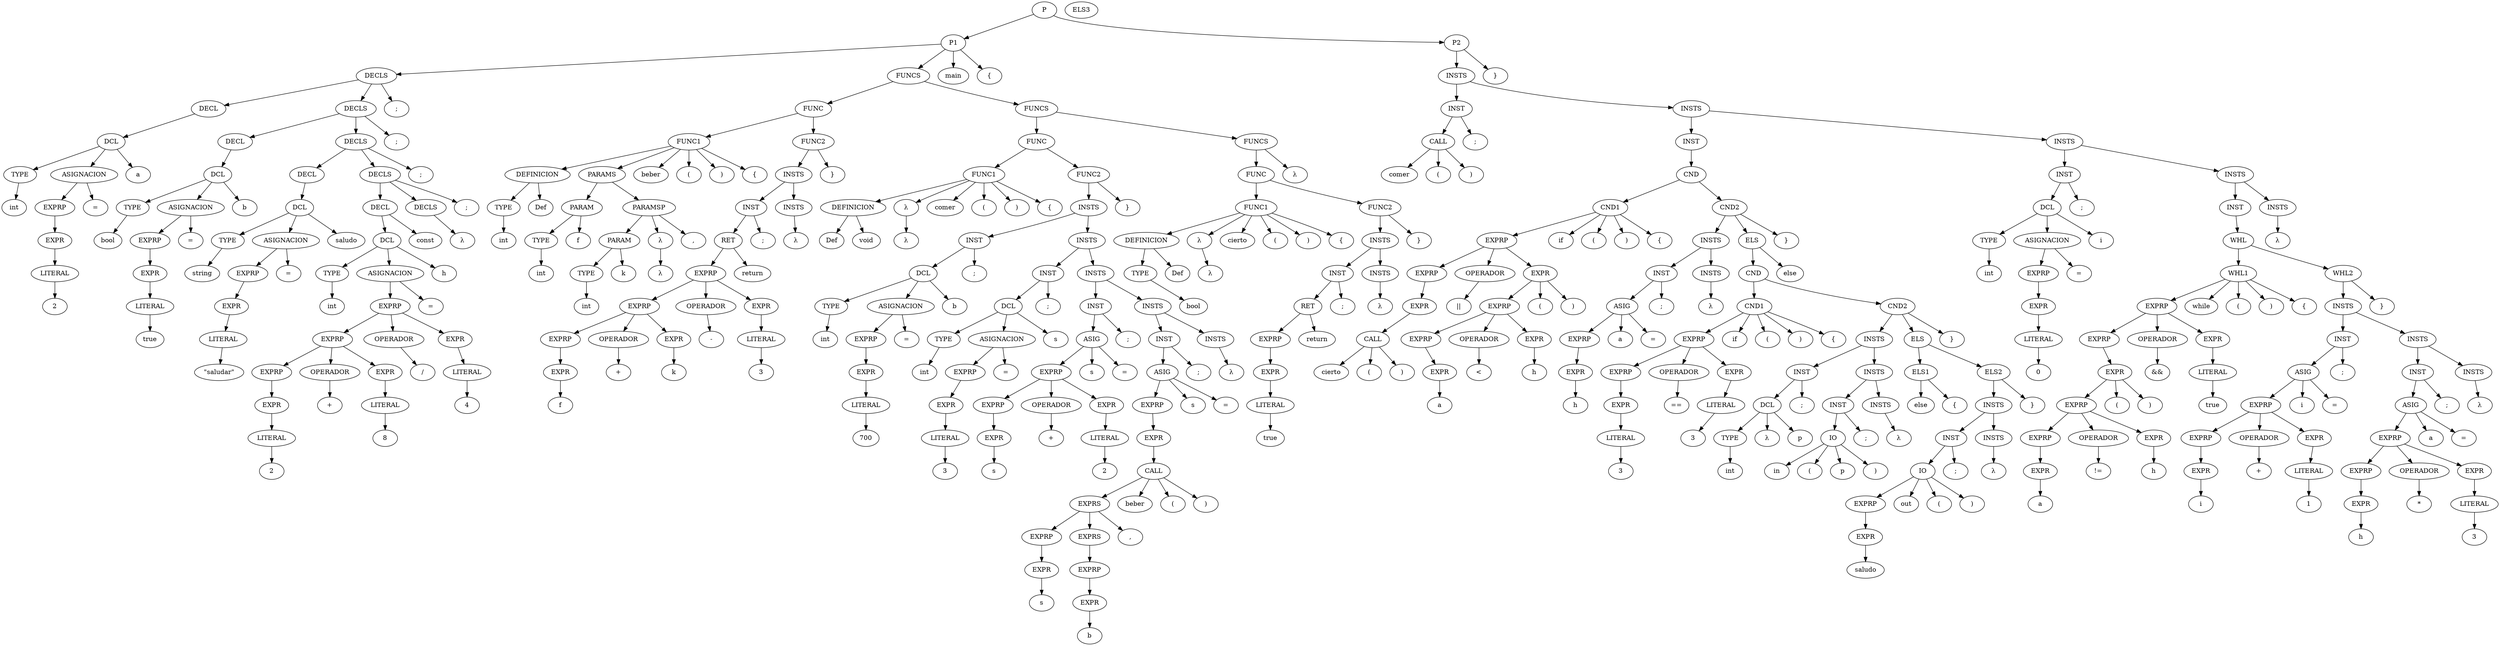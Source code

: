 strict digraph G {
  s1458 [ label="TYPE" ];
  s1459 [ label="int" ];
  s1460 [ label="LITERAL" ];
  s1461 [ label="2" ];
  s1462 [ label="EXPR" ];
  s1463 [ label="EXPRP" ];
  s1464 [ label="ASIGNACION" ];
  s1465 [ label="=" ];
  s1466 [ label="DCL" ];
  s1467 [ label="a" ];
  s1468 [ label="DECL" ];
  s1469 [ label="TYPE" ];
  s1470 [ label="bool" ];
  s1471 [ label="LITERAL" ];
  s1472 [ label="true" ];
  s1473 [ label="EXPR" ];
  s1474 [ label="EXPRP" ];
  s1475 [ label="ASIGNACION" ];
  s1476 [ label="=" ];
  s1477 [ label="DCL" ];
  s1478 [ label="b" ];
  s1479 [ label="DECL" ];
  s1480 [ label="TYPE" ];
  s1481 [ label="string" ];
  s1482 [ label="LITERAL" ];
  s1483 [ label="\"saludar\"" ];
  s1484 [ label="EXPR" ];
  s1485 [ label="EXPRP" ];
  s1486 [ label="ASIGNACION" ];
  s1487 [ label="=" ];
  s1488 [ label="DCL" ];
  s1489 [ label="saludo" ];
  s1490 [ label="DECL" ];
  s1491 [ label="TYPE" ];
  s1492 [ label="int" ];
  s1493 [ label="LITERAL" ];
  s1494 [ label="2" ];
  s1495 [ label="EXPR" ];
  s1496 [ label="EXPRP" ];
  s1497 [ label="OPERADOR" ];
  s1498 [ label="+" ];
  s1499 [ label="LITERAL" ];
  s1500 [ label="8" ];
  s1501 [ label="EXPR" ];
  s1502 [ label="EXPRP" ];
  s1503 [ label="OPERADOR" ];
  s1504 [ label="/" ];
  s1505 [ label="LITERAL" ];
  s1506 [ label="4" ];
  s1507 [ label="EXPR" ];
  s1508 [ label="EXPRP" ];
  s1509 [ label="ASIGNACION" ];
  s1510 [ label="=" ];
  s1511 [ label="DCL" ];
  s1512 [ label="h" ];
  s1513 [ label="DECL" ];
  s1514 [ label="const" ];
  s1515 [ label="DECLS" ];
  s1516 [ label="λ" ];
  s1517 [ label="DECLS" ];
  s1518 [ label=";" ];
  s1519 [ label="DECLS" ];
  s1520 [ label=";" ];
  s1521 [ label="DECLS" ];
  s1522 [ label=";" ];
  s1523 [ label="DECLS" ];
  s1524 [ label=";" ];
  s1525 [ label="TYPE" ];
  s1526 [ label="int" ];
  s1527 [ label="DEFINICION" ];
  s1528 [ label="Def" ];
  s1529 [ label="TYPE" ];
  s1530 [ label="int" ];
  s1531 [ label="PARAM" ];
  s1532 [ label="f" ];
  s1533 [ label="TYPE" ];
  s1534 [ label="int" ];
  s1535 [ label="PARAM" ];
  s1536 [ label="k" ];
  s1537 [ label="λ" ];
  s1538 [ label="λ" ];
  s1539 [ label="PARAMSP" ];
  s1540 [ label="," ];
  s1541 [ label="PARAMS" ];
  s1542 [ label="FUNC1" ];
  s1543 [ label="beber" ];
  s1544 [ label="(" ];
  s1545 [ label=")" ];
  s1546 [ label="{" ];
  s1547 [ label="EXPR" ];
  s1548 [ label="f" ];
  s1549 [ label="EXPRP" ];
  s1550 [ label="OPERADOR" ];
  s1551 [ label="+" ];
  s1552 [ label="EXPR" ];
  s1553 [ label="k" ];
  s1554 [ label="EXPRP" ];
  s1555 [ label="OPERADOR" ];
  s1556 [ label="-" ];
  s1557 [ label="LITERAL" ];
  s1558 [ label="3" ];
  s1559 [ label="EXPR" ];
  s1560 [ label="EXPRP" ];
  s1561 [ label="RET" ];
  s1562 [ label="return" ];
  s1563 [ label="INST" ];
  s1564 [ label=";" ];
  s1565 [ label="INSTS" ];
  s1566 [ label="λ" ];
  s1567 [ label="INSTS" ];
  s1568 [ label="FUNC2" ];
  s1569 [ label="}" ];
  s1570 [ label="FUNC" ];
  s1571 [ label="DEFINICION" ];
  s1572 [ label="Def" ];
  s1573 [ label="void" ];
  s1574 [ label="λ" ];
  s1575 [ label="λ" ];
  s1576 [ label="FUNC1" ];
  s1577 [ label="comer" ];
  s1578 [ label="(" ];
  s1579 [ label=")" ];
  s1580 [ label="{" ];
  s1581 [ label="TYPE" ];
  s1582 [ label="int" ];
  s1583 [ label="LITERAL" ];
  s1584 [ label="700" ];
  s1585 [ label="EXPR" ];
  s1586 [ label="EXPRP" ];
  s1587 [ label="ASIGNACION" ];
  s1588 [ label="=" ];
  s1589 [ label="DCL" ];
  s1590 [ label="b" ];
  s1591 [ label="INST" ];
  s1592 [ label=";" ];
  s1593 [ label="TYPE" ];
  s1594 [ label="int" ];
  s1595 [ label="LITERAL" ];
  s1596 [ label="3" ];
  s1597 [ label="EXPR" ];
  s1598 [ label="EXPRP" ];
  s1599 [ label="ASIGNACION" ];
  s1600 [ label="=" ];
  s1601 [ label="DCL" ];
  s1602 [ label="s" ];
  s1603 [ label="INST" ];
  s1604 [ label=";" ];
  s1605 [ label="EXPR" ];
  s1606 [ label="s" ];
  s1607 [ label="EXPRP" ];
  s1608 [ label="OPERADOR" ];
  s1609 [ label="+" ];
  s1610 [ label="LITERAL" ];
  s1611 [ label="2" ];
  s1612 [ label="EXPR" ];
  s1613 [ label="EXPRP" ];
  s1614 [ label="ASIG" ];
  s1615 [ label="s" ];
  s1616 [ label="=" ];
  s1617 [ label="INST" ];
  s1618 [ label=";" ];
  s1619 [ label="EXPR" ];
  s1620 [ label="s" ];
  s1621 [ label="EXPRP" ];
  s1622 [ label="EXPR" ];
  s1623 [ label="b" ];
  s1624 [ label="EXPRP" ];
  s1625 [ label="EXPRS" ];
  s1626 [ label="EXPRS" ];
  s1627 [ label="," ];
  s1628 [ label="CALL" ];
  s1629 [ label="beber" ];
  s1630 [ label="(" ];
  s1631 [ label=")" ];
  s1632 [ label="EXPR" ];
  s1633 [ label="EXPRP" ];
  s1634 [ label="ASIG" ];
  s1635 [ label="s" ];
  s1636 [ label="=" ];
  s1637 [ label="INST" ];
  s1638 [ label=";" ];
  s1639 [ label="INSTS" ];
  s1640 [ label="λ" ];
  s1641 [ label="INSTS" ];
  s1642 [ label="INSTS" ];
  s1643 [ label="INSTS" ];
  s1644 [ label="INSTS" ];
  s1645 [ label="FUNC2" ];
  s1646 [ label="}" ];
  s1647 [ label="FUNC" ];
  s1648 [ label="TYPE" ];
  s1649 [ label="bool" ];
  s1650 [ label="DEFINICION" ];
  s1651 [ label="Def" ];
  s1652 [ label="λ" ];
  s1653 [ label="λ" ];
  s1654 [ label="FUNC1" ];
  s1655 [ label="cierto" ];
  s1656 [ label="(" ];
  s1657 [ label=")" ];
  s1658 [ label="{" ];
  s1659 [ label="LITERAL" ];
  s1660 [ label="true" ];
  s1661 [ label="EXPR" ];
  s1662 [ label="EXPRP" ];
  s1663 [ label="RET" ];
  s1664 [ label="return" ];
  s1665 [ label="INST" ];
  s1666 [ label=";" ];
  s1667 [ label="INSTS" ];
  s1668 [ label="λ" ];
  s1669 [ label="INSTS" ];
  s1670 [ label="FUNC2" ];
  s1671 [ label="}" ];
  s1672 [ label="FUNC" ];
  s1673 [ label="λ" ];
  s1674 [ label="FUNCS" ];
  s1675 [ label="FUNCS" ];
  s1676 [ label="FUNCS" ];
  s1677 [ label="P1" ];
  s1678 [ label="main" ];
  s1679 [ label="{" ];
  s1680 [ label="CALL" ];
  s1681 [ label="comer" ];
  s1682 [ label="(" ];
  s1683 [ label=")" ];
  s1684 [ label="INST" ];
  s1685 [ label=";" ];
  s1686 [ label="CALL" ];
  s1687 [ label="cierto" ];
  s1688 [ label="(" ];
  s1689 [ label=")" ];
  s1690 [ label="EXPR" ];
  s1691 [ label="EXPRP" ];
  s1692 [ label="OPERADOR" ];
  s1693 [ label="||" ];
  s1694 [ label="EXPR" ];
  s1695 [ label="a" ];
  s1696 [ label="EXPRP" ];
  s1697 [ label="OPERADOR" ];
  s1698 [ label="<" ];
  s1699 [ label="EXPR" ];
  s1700 [ label="h" ];
  s1701 [ label="EXPRP" ];
  s1702 [ label="EXPR" ];
  s1703 [ label="(" ];
  s1704 [ label=")" ];
  s1705 [ label="EXPRP" ];
  s1706 [ label="CND1" ];
  s1707 [ label="if" ];
  s1708 [ label="(" ];
  s1709 [ label=")" ];
  s1710 [ label="{" ];
  s1711 [ label="EXPR" ];
  s1712 [ label="h" ];
  s1713 [ label="EXPRP" ];
  s1714 [ label="ASIG" ];
  s1715 [ label="a" ];
  s1716 [ label="=" ];
  s1717 [ label="INST" ];
  s1718 [ label=";" ];
  s1719 [ label="INSTS" ];
  s1720 [ label="λ" ];
  s1721 [ label="INSTS" ];
  s1722 [ label="ELS3" ];
  s1723 [ label="LITERAL" ];
  s1724 [ label="3" ];
  s1725 [ label="EXPR" ];
  s1726 [ label="EXPRP" ];
  s1727 [ label="OPERADOR" ];
  s1728 [ label="==" ];
  s1729 [ label="LITERAL" ];
  s1730 [ label="3" ];
  s1731 [ label="EXPR" ];
  s1732 [ label="EXPRP" ];
  s1733 [ label="CND1" ];
  s1734 [ label="if" ];
  s1735 [ label="(" ];
  s1736 [ label=")" ];
  s1737 [ label="{" ];
  s1738 [ label="TYPE" ];
  s1739 [ label="int" ];
  s1740 [ label="λ" ];
  s1741 [ label="DCL" ];
  s1742 [ label="p" ];
  s1743 [ label="INST" ];
  s1744 [ label=";" ];
  s1745 [ label="IO" ];
  s1746 [ label="in" ];
  s1747 [ label="(" ];
  s1748 [ label="p" ];
  s1749 [ label=")" ];
  s1750 [ label="INST" ];
  s1751 [ label=";" ];
  s1752 [ label="INSTS" ];
  s1753 [ label="λ" ];
  s1754 [ label="INSTS" ];
  s1755 [ label="INSTS" ];
  s1756 [ label="ELS1" ];
  s1757 [ label="else" ];
  s1758 [ label="{" ];
  s1759 [ label="EXPR" ];
  s1760 [ label="saludo" ];
  s1761 [ label="EXPRP" ];
  s1762 [ label="IO" ];
  s1763 [ label="out" ];
  s1764 [ label="(" ];
  s1765 [ label=")" ];
  s1766 [ label="INST" ];
  s1767 [ label=";" ];
  s1768 [ label="INSTS" ];
  s1769 [ label="λ" ];
  s1770 [ label="INSTS" ];
  s1771 [ label="ELS2" ];
  s1772 [ label="}" ];
  s1773 [ label="ELS" ];
  s1774 [ label="CND2" ];
  s1775 [ label="}" ];
  s1776 [ label="CND" ];
  s1777 [ label="ELS" ];
  s1778 [ label="else" ];
  s1779 [ label="CND2" ];
  s1780 [ label="}" ];
  s1781 [ label="CND" ];
  s1782 [ label="INST" ];
  s1783 [ label="TYPE" ];
  s1784 [ label="int" ];
  s1785 [ label="LITERAL" ];
  s1786 [ label="0" ];
  s1787 [ label="EXPR" ];
  s1788 [ label="EXPRP" ];
  s1789 [ label="ASIGNACION" ];
  s1790 [ label="=" ];
  s1791 [ label="DCL" ];
  s1792 [ label="i" ];
  s1793 [ label="INST" ];
  s1794 [ label=";" ];
  s1795 [ label="EXPR" ];
  s1796 [ label="a" ];
  s1797 [ label="EXPRP" ];
  s1798 [ label="OPERADOR" ];
  s1799 [ label="!=" ];
  s1800 [ label="EXPR" ];
  s1801 [ label="h" ];
  s1802 [ label="EXPRP" ];
  s1803 [ label="EXPR" ];
  s1804 [ label="(" ];
  s1805 [ label=")" ];
  s1806 [ label="EXPRP" ];
  s1807 [ label="OPERADOR" ];
  s1808 [ label="&&" ];
  s1809 [ label="LITERAL" ];
  s1810 [ label="true" ];
  s1811 [ label="EXPR" ];
  s1812 [ label="EXPRP" ];
  s1813 [ label="WHL1" ];
  s1814 [ label="while" ];
  s1815 [ label="(" ];
  s1816 [ label=")" ];
  s1817 [ label="{" ];
  s1818 [ label="EXPR" ];
  s1819 [ label="i" ];
  s1820 [ label="EXPRP" ];
  s1821 [ label="OPERADOR" ];
  s1822 [ label="+" ];
  s1823 [ label="LITERAL" ];
  s1824 [ label="1" ];
  s1825 [ label="EXPR" ];
  s1826 [ label="EXPRP" ];
  s1827 [ label="ASIG" ];
  s1828 [ label="i" ];
  s1829 [ label="=" ];
  s1830 [ label="INST" ];
  s1831 [ label=";" ];
  s1832 [ label="EXPR" ];
  s1833 [ label="h" ];
  s1834 [ label="EXPRP" ];
  s1835 [ label="OPERADOR" ];
  s1836 [ label="*" ];
  s1837 [ label="LITERAL" ];
  s1838 [ label="3" ];
  s1839 [ label="EXPR" ];
  s1840 [ label="EXPRP" ];
  s1841 [ label="ASIG" ];
  s1842 [ label="a" ];
  s1843 [ label="=" ];
  s1844 [ label="INST" ];
  s1845 [ label=";" ];
  s1846 [ label="INSTS" ];
  s1847 [ label="λ" ];
  s1848 [ label="INSTS" ];
  s1849 [ label="INSTS" ];
  s1850 [ label="WHL2" ];
  s1851 [ label="}" ];
  s1852 [ label="WHL" ];
  s1853 [ label="INST" ];
  s1854 [ label="INSTS" ];
  s1855 [ label="λ" ];
  s1856 [ label="INSTS" ];
  s1857 [ label="INSTS" ];
  s1858 [ label="INSTS" ];
  s1859 [ label="INSTS" ];
  s1860 [ label="P2" ];
  s1861 [ label="}" ];
  s1862 [ label="P" ];
  s1458 -> s1459;
  s1460 -> s1461;
  s1462 -> s1460;
  s1463 -> s1462;
  s1464 -> s1465;
  s1464 -> s1463;
  s1466 -> s1458;
  s1466 -> s1467;
  s1466 -> s1464;
  s1468 -> s1466;
  s1469 -> s1470;
  s1471 -> s1472;
  s1473 -> s1471;
  s1474 -> s1473;
  s1475 -> s1476;
  s1475 -> s1474;
  s1477 -> s1469;
  s1477 -> s1478;
  s1477 -> s1475;
  s1479 -> s1477;
  s1480 -> s1481;
  s1482 -> s1483;
  s1484 -> s1482;
  s1485 -> s1484;
  s1486 -> s1487;
  s1486 -> s1485;
  s1488 -> s1480;
  s1488 -> s1489;
  s1488 -> s1486;
  s1490 -> s1488;
  s1491 -> s1492;
  s1493 -> s1494;
  s1495 -> s1493;
  s1496 -> s1495;
  s1497 -> s1498;
  s1499 -> s1500;
  s1501 -> s1499;
  s1502 -> s1496;
  s1502 -> s1497;
  s1502 -> s1501;
  s1503 -> s1504;
  s1505 -> s1506;
  s1507 -> s1505;
  s1508 -> s1502;
  s1508 -> s1503;
  s1508 -> s1507;
  s1509 -> s1510;
  s1509 -> s1508;
  s1511 -> s1491;
  s1511 -> s1512;
  s1511 -> s1509;
  s1513 -> s1514;
  s1513 -> s1511;
  s1515 -> s1516;
  s1517 -> s1513;
  s1517 -> s1518;
  s1517 -> s1515;
  s1519 -> s1490;
  s1519 -> s1520;
  s1519 -> s1517;
  s1521 -> s1479;
  s1521 -> s1522;
  s1521 -> s1519;
  s1523 -> s1468;
  s1523 -> s1524;
  s1523 -> s1521;
  s1525 -> s1526;
  s1527 -> s1528;
  s1527 -> s1525;
  s1529 -> s1530;
  s1531 -> s1529;
  s1531 -> s1532;
  s1533 -> s1534;
  s1535 -> s1533;
  s1535 -> s1536;
  s1537 -> s1538;
  s1539 -> s1540;
  s1539 -> s1535;
  s1539 -> s1537;
  s1541 -> s1531;
  s1541 -> s1539;
  s1542 -> s1527;
  s1542 -> s1543;
  s1542 -> s1544;
  s1542 -> s1541;
  s1542 -> s1545;
  s1542 -> s1546;
  s1547 -> s1548;
  s1549 -> s1547;
  s1550 -> s1551;
  s1552 -> s1553;
  s1554 -> s1549;
  s1554 -> s1550;
  s1554 -> s1552;
  s1555 -> s1556;
  s1557 -> s1558;
  s1559 -> s1557;
  s1560 -> s1554;
  s1560 -> s1555;
  s1560 -> s1559;
  s1561 -> s1562;
  s1561 -> s1560;
  s1563 -> s1561;
  s1563 -> s1564;
  s1565 -> s1566;
  s1567 -> s1563;
  s1567 -> s1565;
  s1568 -> s1567;
  s1568 -> s1569;
  s1570 -> s1542;
  s1570 -> s1568;
  s1571 -> s1572;
  s1571 -> s1573;
  s1574 -> s1575;
  s1576 -> s1571;
  s1576 -> s1577;
  s1576 -> s1578;
  s1576 -> s1574;
  s1576 -> s1579;
  s1576 -> s1580;
  s1581 -> s1582;
  s1583 -> s1584;
  s1585 -> s1583;
  s1586 -> s1585;
  s1587 -> s1588;
  s1587 -> s1586;
  s1589 -> s1581;
  s1589 -> s1590;
  s1589 -> s1587;
  s1591 -> s1589;
  s1591 -> s1592;
  s1593 -> s1594;
  s1595 -> s1596;
  s1597 -> s1595;
  s1598 -> s1597;
  s1599 -> s1600;
  s1599 -> s1598;
  s1601 -> s1593;
  s1601 -> s1602;
  s1601 -> s1599;
  s1603 -> s1601;
  s1603 -> s1604;
  s1605 -> s1606;
  s1607 -> s1605;
  s1608 -> s1609;
  s1610 -> s1611;
  s1612 -> s1610;
  s1613 -> s1607;
  s1613 -> s1608;
  s1613 -> s1612;
  s1614 -> s1615;
  s1614 -> s1616;
  s1614 -> s1613;
  s1617 -> s1614;
  s1617 -> s1618;
  s1619 -> s1620;
  s1621 -> s1619;
  s1622 -> s1623;
  s1624 -> s1622;
  s1625 -> s1624;
  s1626 -> s1621;
  s1626 -> s1627;
  s1626 -> s1625;
  s1628 -> s1629;
  s1628 -> s1630;
  s1628 -> s1626;
  s1628 -> s1631;
  s1632 -> s1628;
  s1633 -> s1632;
  s1634 -> s1635;
  s1634 -> s1636;
  s1634 -> s1633;
  s1637 -> s1634;
  s1637 -> s1638;
  s1639 -> s1640;
  s1641 -> s1637;
  s1641 -> s1639;
  s1642 -> s1617;
  s1642 -> s1641;
  s1643 -> s1603;
  s1643 -> s1642;
  s1644 -> s1591;
  s1644 -> s1643;
  s1645 -> s1644;
  s1645 -> s1646;
  s1647 -> s1576;
  s1647 -> s1645;
  s1648 -> s1649;
  s1650 -> s1651;
  s1650 -> s1648;
  s1652 -> s1653;
  s1654 -> s1650;
  s1654 -> s1655;
  s1654 -> s1656;
  s1654 -> s1652;
  s1654 -> s1657;
  s1654 -> s1658;
  s1659 -> s1660;
  s1661 -> s1659;
  s1662 -> s1661;
  s1663 -> s1664;
  s1663 -> s1662;
  s1665 -> s1663;
  s1665 -> s1666;
  s1667 -> s1668;
  s1669 -> s1665;
  s1669 -> s1667;
  s1670 -> s1669;
  s1670 -> s1671;
  s1672 -> s1654;
  s1672 -> s1670;
  s1674 -> s1672;
  s1674 -> s1673;
  s1675 -> s1647;
  s1675 -> s1674;
  s1676 -> s1570;
  s1676 -> s1675;
  s1677 -> s1523;
  s1677 -> s1676;
  s1677 -> s1678;
  s1677 -> s1679;
  s1680 -> s1681;
  s1680 -> s1682;
  s1680 -> s1683;
  s1684 -> s1680;
  s1684 -> s1685;
  s1686 -> s1687;
  s1686 -> s1688;
  s1686 -> s1689;
  s1690 -> s1686;
  s1691 -> s1690;
  s1692 -> s1693;
  s1694 -> s1695;
  s1696 -> s1694;
  s1697 -> s1698;
  s1699 -> s1700;
  s1701 -> s1696;
  s1701 -> s1697;
  s1701 -> s1699;
  s1702 -> s1703;
  s1702 -> s1701;
  s1702 -> s1704;
  s1705 -> s1691;
  s1705 -> s1692;
  s1705 -> s1702;
  s1706 -> s1707;
  s1706 -> s1708;
  s1706 -> s1705;
  s1706 -> s1709;
  s1706 -> s1710;
  s1711 -> s1712;
  s1713 -> s1711;
  s1714 -> s1715;
  s1714 -> s1716;
  s1714 -> s1713;
  s1717 -> s1714;
  s1717 -> s1718;
  s1719 -> s1720;
  s1721 -> s1717;
  s1721 -> s1719;
  s1723 -> s1724;
  s1725 -> s1723;
  s1726 -> s1725;
  s1727 -> s1728;
  s1729 -> s1730;
  s1731 -> s1729;
  s1732 -> s1726;
  s1732 -> s1727;
  s1732 -> s1731;
  s1733 -> s1734;
  s1733 -> s1735;
  s1733 -> s1732;
  s1733 -> s1736;
  s1733 -> s1737;
  s1738 -> s1739;
  s1741 -> s1738;
  s1741 -> s1742;
  s1741 -> s1740;
  s1743 -> s1741;
  s1743 -> s1744;
  s1745 -> s1746;
  s1745 -> s1747;
  s1745 -> s1749;
  s1745 -> s1748;
  s1750 -> s1745;
  s1750 -> s1751;
  s1752 -> s1753;
  s1754 -> s1750;
  s1754 -> s1752;
  s1755 -> s1743;
  s1755 -> s1754;
  s1756 -> s1757;
  s1756 -> s1758;
  s1759 -> s1760;
  s1761 -> s1759;
  s1762 -> s1763;
  s1762 -> s1764;
  s1762 -> s1761;
  s1762 -> s1765;
  s1766 -> s1762;
  s1766 -> s1767;
  s1768 -> s1769;
  s1770 -> s1766;
  s1770 -> s1768;
  s1771 -> s1770;
  s1771 -> s1772;
  s1773 -> s1756;
  s1773 -> s1771;
  s1774 -> s1755;
  s1774 -> s1775;
  s1774 -> s1773;
  s1776 -> s1733;
  s1776 -> s1774;
  s1777 -> s1778;
  s1777 -> s1776;
  s1779 -> s1721;
  s1779 -> s1780;
  s1779 -> s1777;
  s1781 -> s1706;
  s1781 -> s1779;
  s1782 -> s1781;
  s1783 -> s1784;
  s1785 -> s1786;
  s1787 -> s1785;
  s1788 -> s1787;
  s1789 -> s1790;
  s1789 -> s1788;
  s1791 -> s1783;
  s1791 -> s1792;
  s1791 -> s1789;
  s1793 -> s1791;
  s1793 -> s1794;
  s1795 -> s1796;
  s1797 -> s1795;
  s1798 -> s1799;
  s1800 -> s1801;
  s1802 -> s1797;
  s1802 -> s1798;
  s1802 -> s1800;
  s1803 -> s1804;
  s1803 -> s1802;
  s1803 -> s1805;
  s1806 -> s1803;
  s1807 -> s1808;
  s1809 -> s1810;
  s1811 -> s1809;
  s1812 -> s1806;
  s1812 -> s1807;
  s1812 -> s1811;
  s1813 -> s1814;
  s1813 -> s1815;
  s1813 -> s1812;
  s1813 -> s1816;
  s1813 -> s1817;
  s1818 -> s1819;
  s1820 -> s1818;
  s1821 -> s1822;
  s1823 -> s1824;
  s1825 -> s1823;
  s1826 -> s1820;
  s1826 -> s1821;
  s1826 -> s1825;
  s1827 -> s1828;
  s1827 -> s1829;
  s1827 -> s1826;
  s1830 -> s1827;
  s1830 -> s1831;
  s1832 -> s1833;
  s1834 -> s1832;
  s1835 -> s1836;
  s1837 -> s1838;
  s1839 -> s1837;
  s1840 -> s1834;
  s1840 -> s1835;
  s1840 -> s1839;
  s1841 -> s1842;
  s1841 -> s1843;
  s1841 -> s1840;
  s1844 -> s1841;
  s1844 -> s1845;
  s1846 -> s1847;
  s1848 -> s1844;
  s1848 -> s1846;
  s1849 -> s1830;
  s1849 -> s1848;
  s1850 -> s1849;
  s1850 -> s1851;
  s1852 -> s1813;
  s1852 -> s1850;
  s1853 -> s1852;
  s1854 -> s1855;
  s1856 -> s1853;
  s1856 -> s1854;
  s1857 -> s1793;
  s1857 -> s1856;
  s1858 -> s1782;
  s1858 -> s1857;
  s1859 -> s1684;
  s1859 -> s1858;
  s1860 -> s1859;
  s1860 -> s1861;
  s1862 -> s1677;
  s1862 -> s1860;
}
